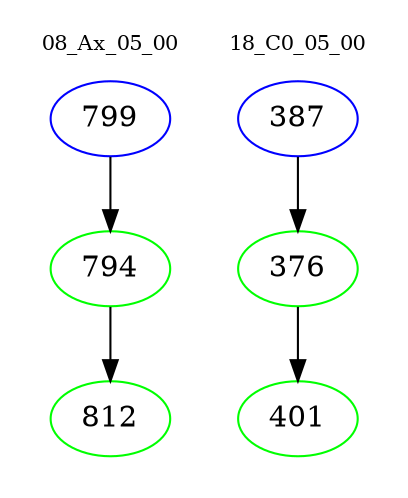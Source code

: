digraph{
subgraph cluster_0 {
color = white
label = "08_Ax_05_00";
fontsize=10;
T0_799 [label="799", color="blue"]
T0_799 -> T0_794 [color="black"]
T0_794 [label="794", color="green"]
T0_794 -> T0_812 [color="black"]
T0_812 [label="812", color="green"]
}
subgraph cluster_1 {
color = white
label = "18_C0_05_00";
fontsize=10;
T1_387 [label="387", color="blue"]
T1_387 -> T1_376 [color="black"]
T1_376 [label="376", color="green"]
T1_376 -> T1_401 [color="black"]
T1_401 [label="401", color="green"]
}
}
